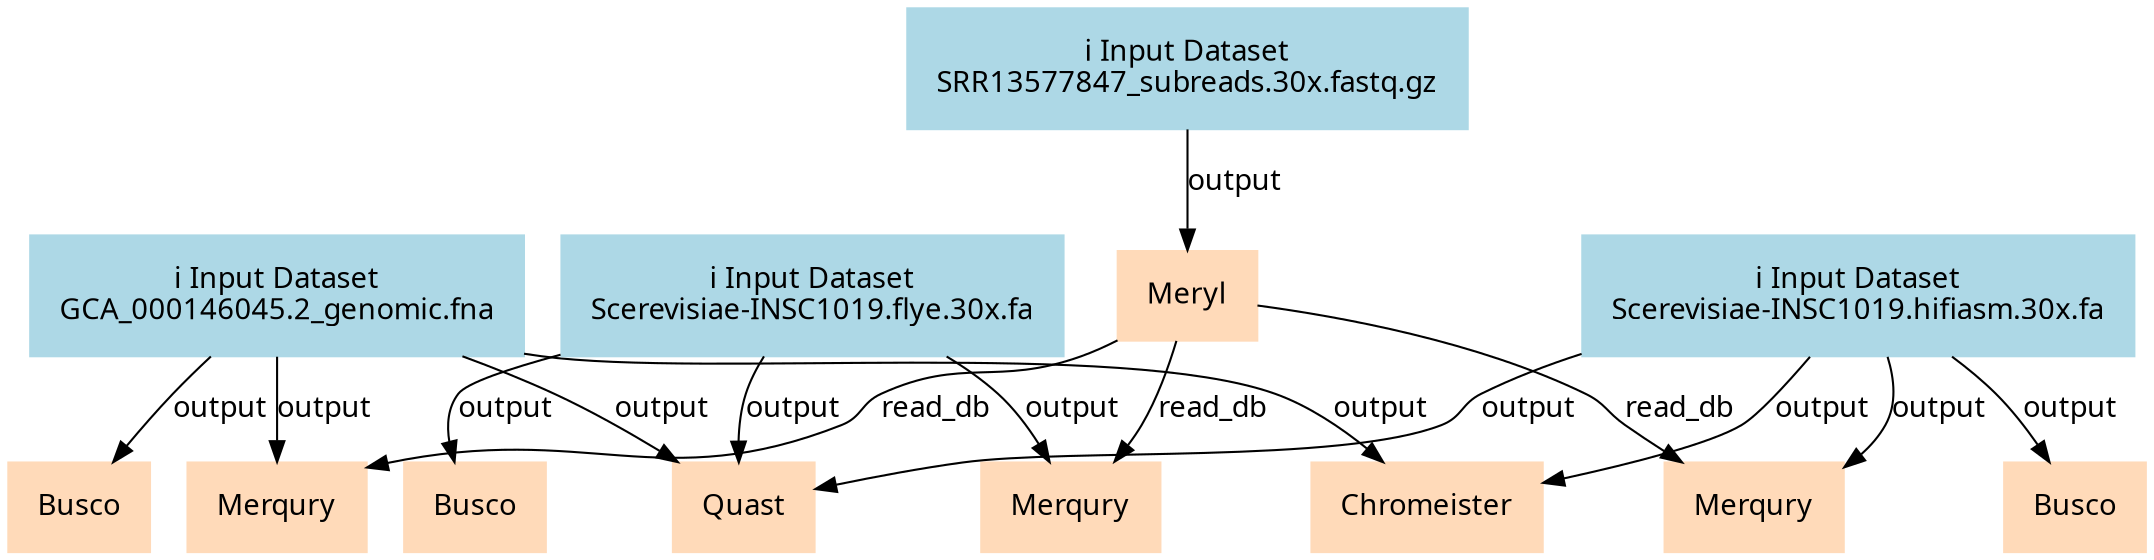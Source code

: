digraph main {
  node [fontname="Atkinson Hyperlegible", shape=box, color=white,style=filled,color=peachpuff,margin="0.2,0.2"];
  edge [fontname="Atkinson Hyperlegible"];
  0[color=lightblue,label="ℹ️ Input Dataset\nGCA_000146045.2_genomic.fna"]
  1[color=lightblue,label="ℹ️ Input Dataset\nScerevisiae-INSC1019.flye.30x.fa"]
  2[color=lightblue,label="ℹ️ Input Dataset\nScerevisiae-INSC1019.hifiasm.30x.fa"]
  3[color=lightblue,label="ℹ️ Input Dataset\nSRR13577847_subreads.30x.fastq.gz"]
  4[label="Busco"]
  0 -> 4 [label="output"]
  5[label="Busco"]
  1 -> 5 [label="output"]
  6[label="Quast"]
  0 -> 6 [label="output"]
  1 -> 6 [label="output"]
  2 -> 6 [label="output"]
  7[label="Busco"]
  2 -> 7 [label="output"]
  8[label="Chromeister"]
  0 -> 8 [label="output"]
  2 -> 8 [label="output"]
  9[label="Meryl"]
  3 -> 9 [label="output"]
  10[label="Merqury"]
  0 -> 10 [label="output"]
  9 -> 10 [label="read_db"]
  11[label="Merqury"]
  1 -> 11 [label="output"]
  9 -> 11 [label="read_db"]
  12[label="Merqury"]
  2 -> 12 [label="output"]
  9 -> 12 [label="read_db"]
}